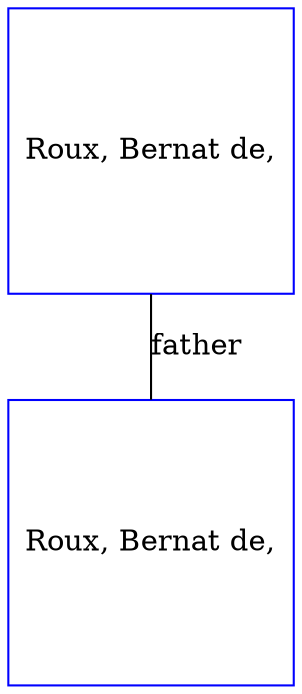 digraph D {
    edge [dir=none];    node [shape=box];    "011103"   [label="Roux, Bernat de,", shape=box, regular=1, color="blue"] ;
"011104"   [label="Roux, Bernat de,", shape=box, regular=1, color="blue"] ;
011104->011103 [label="father",arrowsize=0.0]; 
}